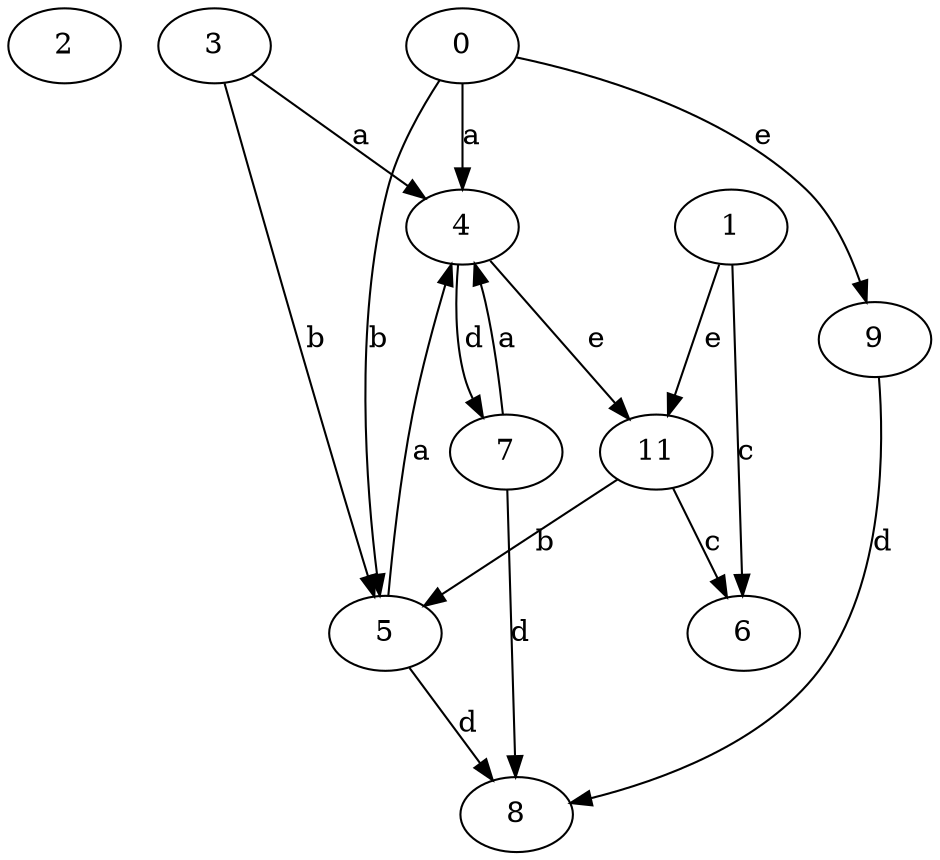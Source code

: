 strict digraph  {
2;
3;
4;
5;
6;
7;
8;
0;
9;
1;
11;
3 -> 4  [label=a];
3 -> 5  [label=b];
4 -> 7  [label=d];
4 -> 11  [label=e];
5 -> 4  [label=a];
5 -> 8  [label=d];
7 -> 4  [label=a];
7 -> 8  [label=d];
0 -> 4  [label=a];
0 -> 5  [label=b];
0 -> 9  [label=e];
9 -> 8  [label=d];
1 -> 6  [label=c];
1 -> 11  [label=e];
11 -> 5  [label=b];
11 -> 6  [label=c];
}
